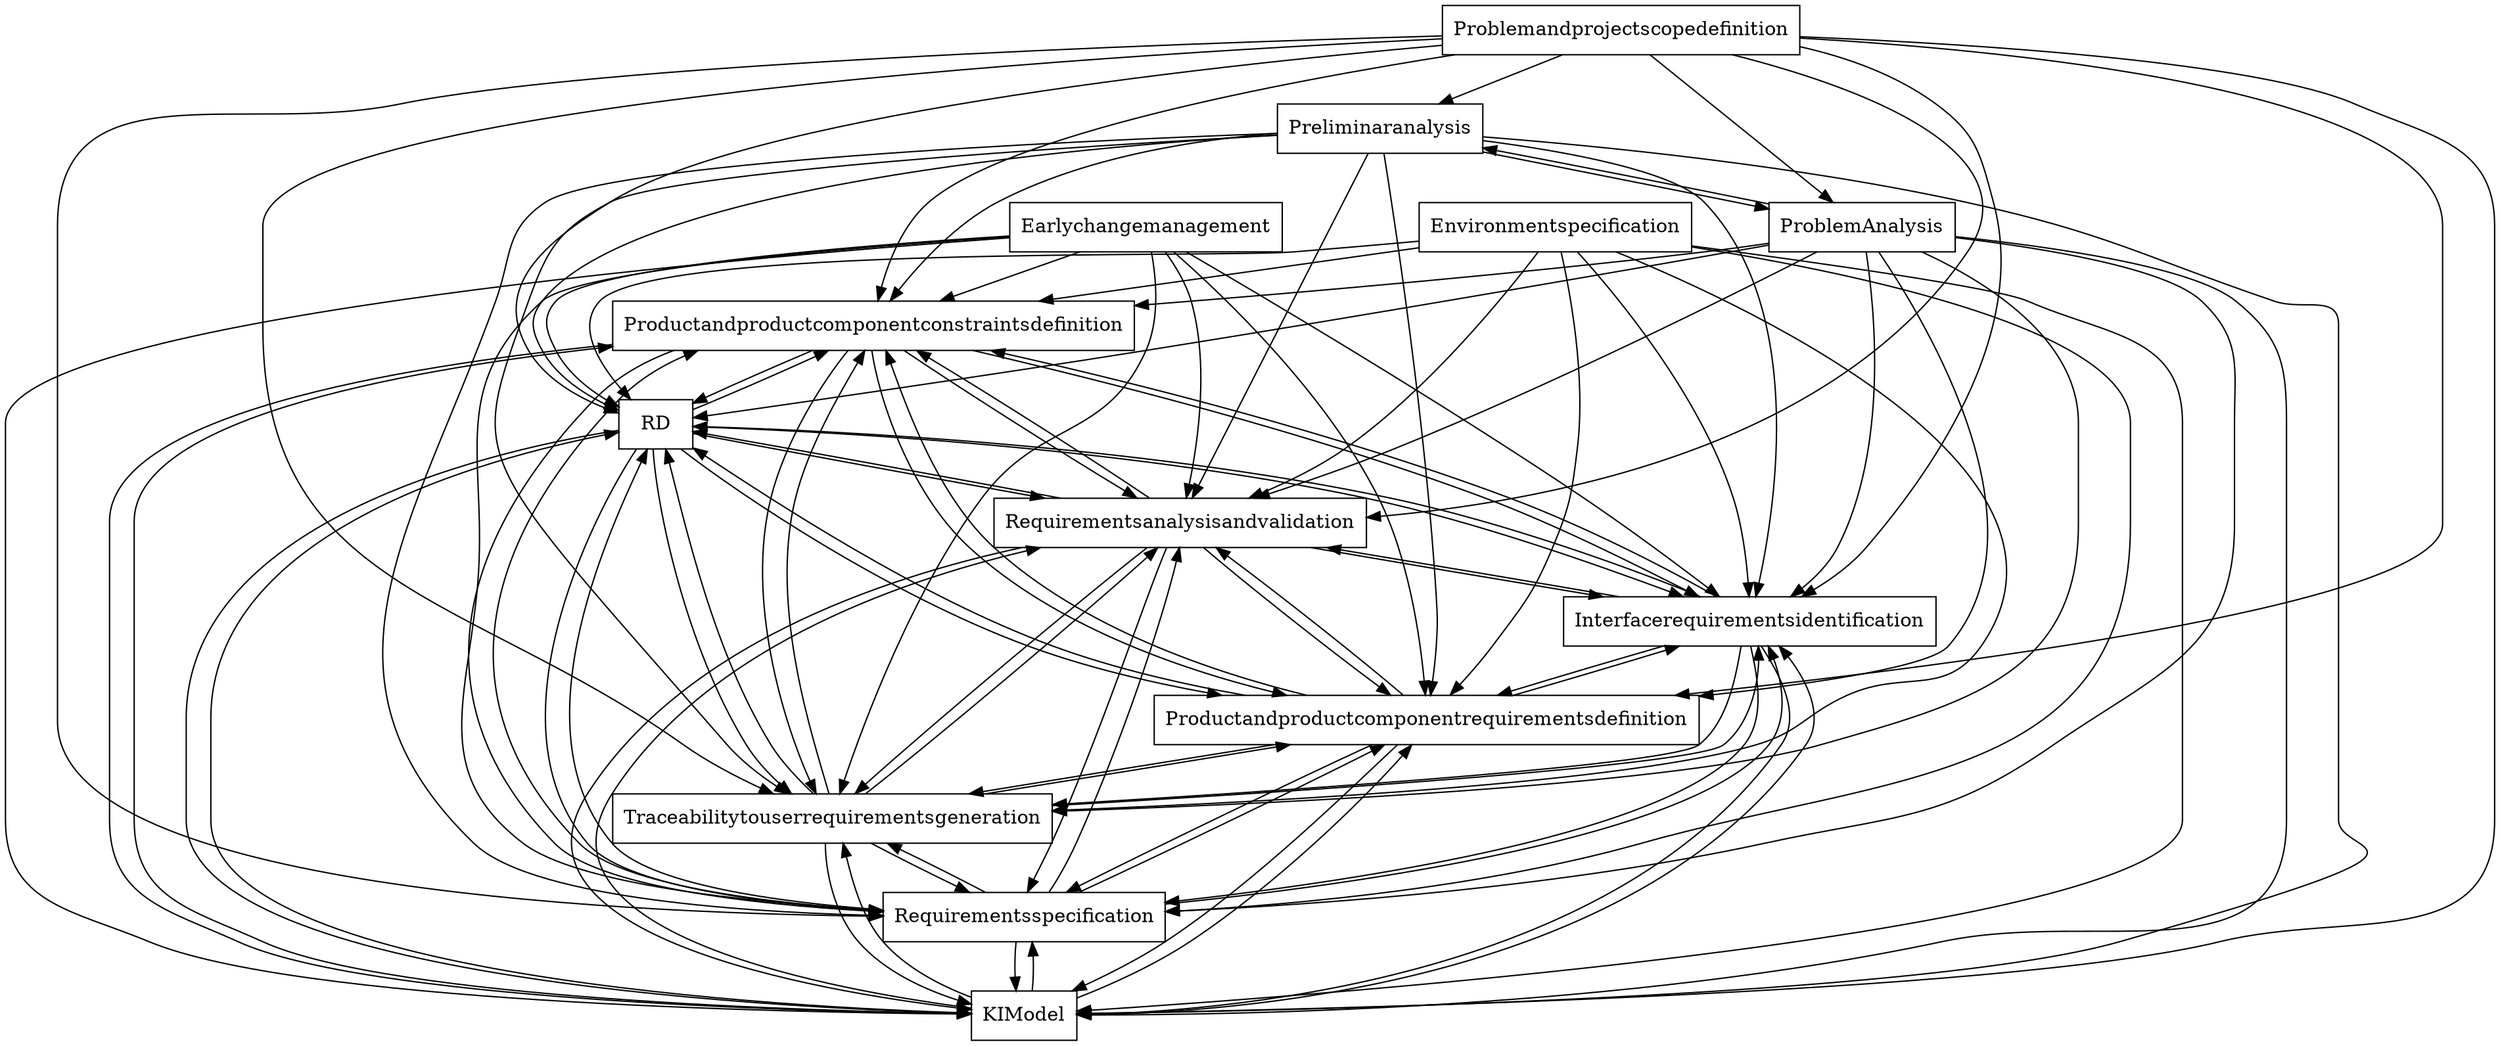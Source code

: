 digraph{
graph [rankdir=TB];
node [shape=box];
edge [arrowhead=normal];
0[label="Productandproductcomponentconstraintsdefinition",]
1[label="Preliminaranalysis",]
2[label="RD",]
3[label="KIModel",]
4[label="Earlychangemanagement",]
5[label="Problemandprojectscopedefinition",]
6[label="Requirementsspecification",]
7[label="ProblemAnalysis",]
8[label="Traceabilitytouserrequirementsgeneration",]
9[label="Productandproductcomponentrequirementsdefinition",]
10[label="Interfacerequirementsidentification",]
11[label="Requirementsanalysisandvalidation",]
12[label="Environmentspecification",]
0->2[label="",]
0->3[label="",]
0->6[label="",]
0->8[label="",]
0->9[label="",]
0->10[label="",]
0->11[label="",]
1->0[label="",]
1->2[label="",]
1->3[label="",]
1->6[label="",]
1->7[label="",]
1->8[label="",]
1->9[label="",]
1->10[label="",]
1->11[label="",]
2->0[label="",]
2->3[label="",]
2->6[label="",]
2->8[label="",]
2->9[label="",]
2->10[label="",]
2->11[label="",]
3->0[label="",]
3->2[label="",]
3->6[label="",]
3->8[label="",]
3->9[label="",]
3->10[label="",]
3->11[label="",]
4->0[label="",]
4->2[label="",]
4->3[label="",]
4->6[label="",]
4->8[label="",]
4->9[label="",]
4->10[label="",]
4->11[label="",]
5->0[label="",]
5->1[label="",]
5->2[label="",]
5->3[label="",]
5->6[label="",]
5->7[label="",]
5->8[label="",]
5->9[label="",]
5->10[label="",]
5->11[label="",]
6->0[label="",]
6->2[label="",]
6->3[label="",]
6->8[label="",]
6->9[label="",]
6->10[label="",]
6->11[label="",]
7->0[label="",]
7->1[label="",]
7->2[label="",]
7->3[label="",]
7->6[label="",]
7->8[label="",]
7->9[label="",]
7->10[label="",]
7->11[label="",]
8->0[label="",]
8->2[label="",]
8->3[label="",]
8->6[label="",]
8->9[label="",]
8->10[label="",]
8->11[label="",]
9->0[label="",]
9->2[label="",]
9->3[label="",]
9->6[label="",]
9->8[label="",]
9->10[label="",]
9->11[label="",]
10->0[label="",]
10->2[label="",]
10->3[label="",]
10->6[label="",]
10->8[label="",]
10->9[label="",]
10->11[label="",]
11->0[label="",]
11->2[label="",]
11->3[label="",]
11->6[label="",]
11->8[label="",]
11->9[label="",]
11->10[label="",]
12->0[label="",]
12->2[label="",]
12->3[label="",]
12->6[label="",]
12->8[label="",]
12->9[label="",]
12->10[label="",]
12->11[label="",]
}
